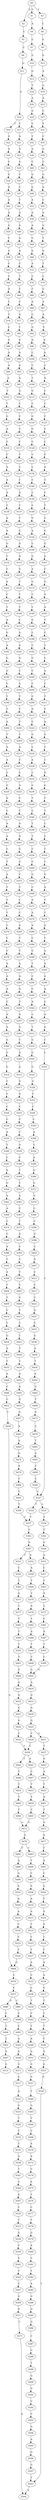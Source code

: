 strict digraph  {
	S0 -> S1 [ label = C ];
	S0 -> S2 [ label = A ];
	S0 -> S3 [ label = T ];
	S1 -> S4 [ label = A ];
	S2 -> S5 [ label = C ];
	S3 -> S6 [ label = C ];
	S4 -> S7 [ label = C ];
	S5 -> S8 [ label = C ];
	S6 -> S9 [ label = A ];
	S7 -> S10 [ label = G ];
	S8 -> S11 [ label = G ];
	S9 -> S12 [ label = G ];
	S10 -> S13 [ label = G ];
	S11 -> S14 [ label = A ];
	S12 -> S15 [ label = A ];
	S13 -> S16 [ label = T ];
	S14 -> S17 [ label = T ];
	S14 -> S18 [ label = C ];
	S15 -> S19 [ label = G ];
	S16 -> S20 [ label = A ];
	S17 -> S21 [ label = A ];
	S18 -> S22 [ label = G ];
	S19 -> S23 [ label = A ];
	S20 -> S24 [ label = G ];
	S21 -> S25 [ label = A ];
	S22 -> S26 [ label = A ];
	S23 -> S27 [ label = C ];
	S24 -> S28 [ label = C ];
	S25 -> S29 [ label = A ];
	S26 -> S30 [ label = C ];
	S27 -> S31 [ label = C ];
	S28 -> S32 [ label = T ];
	S29 -> S33 [ label = C ];
	S30 -> S34 [ label = G ];
	S31 -> S35 [ label = C ];
	S32 -> S36 [ label = A ];
	S33 -> S37 [ label = C ];
	S34 -> S38 [ label = A ];
	S35 -> S39 [ label = G ];
	S36 -> S40 [ label = C ];
	S37 -> S41 [ label = T ];
	S38 -> S42 [ label = A ];
	S39 -> S43 [ label = C ];
	S40 -> S44 [ label = G ];
	S41 -> S45 [ label = G ];
	S42 -> S46 [ label = A ];
	S43 -> S47 [ label = G ];
	S44 -> S48 [ label = G ];
	S45 -> S49 [ label = A ];
	S46 -> S50 [ label = G ];
	S47 -> S51 [ label = G ];
	S48 -> S52 [ label = A ];
	S49 -> S53 [ label = A ];
	S50 -> S54 [ label = C ];
	S51 -> S55 [ label = C ];
	S52 -> S56 [ label = A ];
	S53 -> S57 [ label = A ];
	S54 -> S58 [ label = C ];
	S55 -> S59 [ label = A ];
	S56 -> S60 [ label = A ];
	S57 -> S61 [ label = C ];
	S58 -> S62 [ label = C ];
	S59 -> S63 [ label = G ];
	S60 -> S64 [ label = C ];
	S61 -> S65 [ label = T ];
	S62 -> S66 [ label = C ];
	S63 -> S67 [ label = T ];
	S64 -> S68 [ label = G ];
	S65 -> S69 [ label = T ];
	S66 -> S70 [ label = A ];
	S67 -> S71 [ label = G ];
	S68 -> S72 [ label = A ];
	S69 -> S73 [ label = C ];
	S70 -> S74 [ label = T ];
	S71 -> S75 [ label = T ];
	S72 -> S76 [ label = C ];
	S73 -> S77 [ label = G ];
	S74 -> S78 [ label = T ];
	S75 -> S79 [ label = C ];
	S76 -> S80 [ label = C ];
	S77 -> S81 [ label = T ];
	S78 -> S82 [ label = C ];
	S79 -> S83 [ label = G ];
	S80 -> S84 [ label = A ];
	S81 -> S85 [ label = A ];
	S82 -> S86 [ label = G ];
	S83 -> S87 [ label = A ];
	S84 -> S88 [ label = C ];
	S85 -> S89 [ label = A ];
	S86 -> S90 [ label = A ];
	S87 -> S91 [ label = A ];
	S88 -> S92 [ label = G ];
	S89 -> S93 [ label = A ];
	S90 -> S94 [ label = A ];
	S91 -> S95 [ label = C ];
	S92 -> S96 [ label = A ];
	S93 -> S97 [ label = A ];
	S94 -> S98 [ label = A ];
	S95 -> S99 [ label = A ];
	S96 -> S100 [ label = C ];
	S97 -> S101 [ label = G ];
	S98 -> S102 [ label = T ];
	S99 -> S103 [ label = A ];
	S100 -> S104 [ label = C ];
	S101 -> S105 [ label = C ];
	S102 -> S106 [ label = T ];
	S103 -> S107 [ label = C ];
	S104 -> S108 [ label = T ];
	S105 -> S109 [ label = C ];
	S106 -> S110 [ label = G ];
	S107 -> S111 [ label = A ];
	S108 -> S112 [ label = G ];
	S109 -> S113 [ label = T ];
	S110 -> S114 [ label = A ];
	S111 -> S115 [ label = C ];
	S112 -> S116 [ label = C ];
	S113 -> S117 [ label = C ];
	S114 -> S118 [ label = C ];
	S115 -> S119 [ label = C ];
	S116 -> S120 [ label = G ];
	S117 -> S121 [ label = T ];
	S118 -> S122 [ label = C ];
	S119 -> S123 [ label = C ];
	S120 -> S124 [ label = G ];
	S121 -> S125 [ label = C ];
	S122 -> S126 [ label = A ];
	S123 -> S127 [ label = C ];
	S124 -> S128 [ label = C ];
	S125 -> S129 [ label = C ];
	S126 -> S130 [ label = A ];
	S127 -> S131 [ label = C ];
	S128 -> S132 [ label = C ];
	S129 -> S133 [ label = A ];
	S130 -> S134 [ label = A ];
	S131 -> S135 [ label = G ];
	S132 -> S136 [ label = C ];
	S133 -> S137 [ label = T ];
	S134 -> S138 [ label = T ];
	S135 -> S139 [ label = A ];
	S136 -> S140 [ label = C ];
	S137 -> S141 [ label = T ];
	S138 -> S142 [ label = A ];
	S139 -> S143 [ label = T ];
	S140 -> S144 [ label = C ];
	S141 -> S145 [ label = G ];
	S142 -> S146 [ label = A ];
	S143 -> S147 [ label = C ];
	S144 -> S148 [ label = C ];
	S145 -> S149 [ label = A ];
	S146 -> S150 [ label = G ];
	S147 -> S151 [ label = T ];
	S148 -> S152 [ label = G ];
	S149 -> S153 [ label = A ];
	S150 -> S154 [ label = C ];
	S151 -> S155 [ label = C ];
	S152 -> S156 [ label = A ];
	S153 -> S157 [ label = G ];
	S154 -> S158 [ label = C ];
	S155 -> S159 [ label = C ];
	S156 -> S160 [ label = C ];
	S157 -> S161 [ label = T ];
	S158 -> S162 [ label = A ];
	S159 -> S163 [ label = G ];
	S160 -> S164 [ label = G ];
	S161 -> S165 [ label = T ];
	S162 -> S166 [ label = C ];
	S163 -> S167 [ label = A ];
	S164 -> S168 [ label = A ];
	S165 -> S169 [ label = T ];
	S166 -> S170 [ label = T ];
	S167 -> S171 [ label = C ];
	S168 -> S172 [ label = G ];
	S169 -> S173 [ label = C ];
	S170 -> S174 [ label = A ];
	S171 -> S175 [ label = G ];
	S172 -> S176 [ label = C ];
	S173 -> S177 [ label = A ];
	S174 -> S178 [ label = G ];
	S175 -> S179 [ label = A ];
	S176 -> S180 [ label = C ];
	S177 -> S181 [ label = A ];
	S178 -> S182 [ label = A ];
	S179 -> S183 [ label = A ];
	S180 -> S184 [ label = G ];
	S181 -> S185 [ label = G ];
	S182 -> S186 [ label = G ];
	S183 -> S187 [ label = T ];
	S184 -> S188 [ label = C ];
	S185 -> S189 [ label = T ];
	S186 -> S190 [ label = G ];
	S187 -> S191 [ label = T ];
	S188 -> S192 [ label = C ];
	S189 -> S193 [ label = G ];
	S190 -> S194 [ label = C ];
	S191 -> S195 [ label = T ];
	S192 -> S196 [ label = G ];
	S193 -> S197 [ label = T ];
	S194 -> S198 [ label = T ];
	S195 -> S199 [ label = C ];
	S196 -> S200 [ label = C ];
	S197 -> S201 [ label = C ];
	S198 -> S202 [ label = T ];
	S199 -> S203 [ label = G ];
	S200 -> S204 [ label = C ];
	S201 -> S205 [ label = T ];
	S202 -> S206 [ label = A ];
	S203 -> S207 [ label = C ];
	S204 -> S208 [ label = G ];
	S205 -> S209 [ label = C ];
	S206 -> S210 [ label = T ];
	S207 -> S211 [ label = T ];
	S208 -> S212 [ label = A ];
	S209 -> S213 [ label = A ];
	S210 -> S214 [ label = A ];
	S211 -> S215 [ label = C ];
	S212 -> S216 [ label = C ];
	S213 -> S217 [ label = C ];
	S214 -> S218 [ label = A ];
	S215 -> S219 [ label = A ];
	S216 -> S220 [ label = G ];
	S217 -> S221 [ label = C ];
	S218 -> S222 [ label = C ];
	S219 -> S223 [ label = G ];
	S220 -> S224 [ label = C ];
	S221 -> S225 [ label = A ];
	S222 -> S226 [ label = G ];
	S223 -> S227 [ label = T ];
	S224 -> S228 [ label = A ];
	S225 -> S229 [ label = C ];
	S226 -> S230 [ label = A ];
	S227 -> S231 [ label = C ];
	S228 -> S232 [ label = C ];
	S229 -> S233 [ label = T ];
	S230 -> S234 [ label = C ];
	S231 -> S235 [ label = G ];
	S232 -> S236 [ label = C ];
	S233 -> S237 [ label = A ];
	S234 -> S238 [ label = A ];
	S235 -> S239 [ label = G ];
	S236 -> S240 [ label = T ];
	S237 -> S241 [ label = A ];
	S238 -> S242 [ label = A ];
	S239 -> S243 [ label = T ];
	S240 -> S244 [ label = C ];
	S241 -> S245 [ label = G ];
	S242 -> S246 [ label = C ];
	S243 -> S247 [ label = T ];
	S244 -> S248 [ label = T ];
	S245 -> S249 [ label = G ];
	S246 -> S250 [ label = T ];
	S247 -> S251 [ label = C ];
	S248 -> S252 [ label = T ];
	S249 -> S253 [ label = C ];
	S250 -> S254 [ label = A ];
	S251 -> S255 [ label = C ];
	S252 -> S256 [ label = C ];
	S253 -> S257 [ label = T ];
	S254 -> S258 [ label = T ];
	S255 -> S259 [ label = T ];
	S256 -> S260 [ label = C ];
	S257 -> S261 [ label = C ];
	S258 -> S262 [ label = T ];
	S259 -> S263 [ label = C ];
	S260 -> S264 [ label = G ];
	S261 -> S265 [ label = C ];
	S262 -> S266 [ label = T ];
	S263 -> S267 [ label = G ];
	S264 -> S268 [ label = C ];
	S265 -> S269 [ label = A ];
	S266 -> S270 [ label = C ];
	S267 -> S271 [ label = A ];
	S268 -> S272 [ label = A ];
	S269 -> S273 [ label = T ];
	S270 -> S274 [ label = C ];
	S271 -> S275 [ label = C ];
	S272 -> S276 [ label = A ];
	S273 -> S277 [ label = T ];
	S274 -> S278 [ label = C ];
	S275 -> S279 [ label = T ];
	S276 -> S280 [ label = A ];
	S277 -> S281 [ label = A ];
	S278 -> S282 [ label = A ];
	S279 -> S283 [ label = G ];
	S280 -> S284 [ label = C ];
	S281 -> S285 [ label = A ];
	S282 -> S286 [ label = A ];
	S283 -> S287 [ label = T ];
	S284 -> S288 [ label = G ];
	S285 -> S289 [ label = G ];
	S286 -> S290 [ label = A ];
	S287 -> S291 [ label = G ];
	S288 -> S292 [ label = T ];
	S289 -> S293 [ label = T ];
	S290 -> S294 [ label = C ];
	S291 -> S295 [ label = A ];
	S292 -> S296 [ label = C ];
	S293 -> S297 [ label = A ];
	S294 -> S298 [ label = A ];
	S295 -> S299 [ label = A ];
	S296 -> S300 [ label = C ];
	S297 -> S301 [ label = G ];
	S298 -> S302 [ label = A ];
	S299 -> S303 [ label = A ];
	S300 -> S304 [ label = A ];
	S301 -> S305 [ label = T ];
	S302 -> S306 [ label = G ];
	S303 -> S307 [ label = G ];
	S304 -> S308 [ label = C ];
	S305 -> S309 [ label = A ];
	S306 -> S310 [ label = C ];
	S307 -> S311 [ label = A ];
	S308 -> S312 [ label = T ];
	S309 -> S313 [ label = A ];
	S310 -> S314 [ label = G ];
	S311 -> S315 [ label = G ];
	S312 -> S316 [ label = G ];
	S313 -> S317 [ label = G ];
	S314 -> S318 [ label = C ];
	S315 -> S319 [ label = C ];
	S316 -> S320 [ label = G ];
	S317 -> S321 [ label = A ];
	S318 -> S322 [ label = C ];
	S319 -> S323 [ label = C ];
	S320 -> S324 [ label = G ];
	S321 -> S325 [ label = C ];
	S322 -> S326 [ label = C ];
	S323 -> S327 [ label = C ];
	S324 -> S328 [ label = G ];
	S325 -> S329 [ label = C ];
	S326 -> S330 [ label = C ];
	S327 -> S331 [ label = G ];
	S327 -> S332 [ label = T ];
	S328 -> S333 [ label = T ];
	S329 -> S334 [ label = C ];
	S330 -> S335 [ label = A ];
	S331 -> S336 [ label = C ];
	S332 -> S337 [ label = C ];
	S333 -> S338 [ label = C ];
	S334 -> S339 [ label = A ];
	S335 -> S340 [ label = T ];
	S336 -> S341 [ label = C ];
	S337 -> S342 [ label = C ];
	S338 -> S343 [ label = C ];
	S339 -> S344 [ label = C ];
	S340 -> S345 [ label = C ];
	S341 -> S346 [ label = G ];
	S342 -> S347 [ label = A ];
	S343 -> S348 [ label = A ];
	S344 -> S349 [ label = T ];
	S345 -> S350 [ label = A ];
	S346 -> S351 [ label = A ];
	S347 -> S352 [ label = A ];
	S347 -> S353 [ label = T ];
	S348 -> S354 [ label = C ];
	S349 -> S355 [ label = T ];
	S350 -> S356 [ label = G ];
	S351 -> S357 [ label = C ];
	S352 -> S358 [ label = A ];
	S353 -> S359 [ label = C ];
	S354 -> S360 [ label = A ];
	S355 -> S361 [ label = A ];
	S356 -> S362 [ label = A ];
	S357 -> S363 [ label = C ];
	S358 -> S364 [ label = T ];
	S359 -> S365 [ label = T ];
	S360 -> S366 [ label = G ];
	S361 -> S367 [ label = C ];
	S362 -> S368 [ label = A ];
	S363 -> S369 [ label = A ];
	S364 -> S370 [ label = T ];
	S365 -> S371 [ label = A ];
	S366 -> S372 [ label = G ];
	S367 -> S373 [ label = T ];
	S368 -> S374 [ label = C ];
	S369 -> S375 [ label = T ];
	S370 -> S376 [ label = A ];
	S371 -> S377 [ label = T ];
	S372 -> S378 [ label = G ];
	S373 -> S379 [ label = A ];
	S374 -> S380 [ label = C ];
	S375 -> S381 [ label = C ];
	S376 -> S382 [ label = T ];
	S377 -> S383 [ label = T ];
	S378 -> S384 [ label = C ];
	S379 -> S385 [ label = C ];
	S380 -> S386 [ label = A ];
	S381 -> S387 [ label = A ];
	S382 -> S388 [ label = A ];
	S383 -> S389 [ label = T ];
	S384 -> S390 [ label = C ];
	S385 -> S391 [ label = C ];
	S386 -> S392 [ label = T ];
	S387 -> S393 [ label = T ];
	S388 -> S394 [ label = T ];
	S389 -> S395 [ label = T ];
	S390 -> S396 [ label = G ];
	S391 -> S397 [ label = T ];
	S392 -> S398 [ label = A ];
	S393 -> S399 [ label = C ];
	S394 -> S400 [ label = C ];
	S395 -> S401 [ label = T ];
	S396 -> S402 [ label = C ];
	S397 -> S403 [ label = C ];
	S398 -> S404 [ label = C ];
	S399 -> S405 [ label = G ];
	S400 -> S405 [ label = G ];
	S401 -> S406 [ label = G ];
	S402 -> S407 [ label = A ];
	S403 -> S408 [ label = G ];
	S404 -> S409 [ label = T ];
	S405 -> S410 [ label = A ];
	S406 -> S411 [ label = A ];
	S407 -> S412 [ label = C ];
	S408 -> S413 [ label = T ];
	S409 -> S414 [ label = C ];
	S410 -> S415 [ label = G ];
	S411 -> S416 [ label = A ];
	S412 -> S417 [ label = C ];
	S413 -> S418 [ label = T ];
	S414 -> S419 [ label = C ];
	S415 -> S420 [ label = G ];
	S416 -> S421 [ label = G ];
	S417 -> S422 [ label = C ];
	S418 -> S423 [ label = T ];
	S419 -> S424 [ label = G ];
	S420 -> S425 [ label = G ];
	S421 -> S426 [ label = G ];
	S422 -> S427 [ label = G ];
	S423 -> S428 [ label = T ];
	S424 -> S429 [ label = A ];
	S425 -> S430 [ label = C ];
	S425 -> S431 [ label = A ];
	S426 -> S432 [ label = C ];
	S427 -> S433 [ label = C ];
	S428 -> S434 [ label = T ];
	S429 -> S435 [ label = T ];
	S430 -> S436 [ label = T ];
	S431 -> S437 [ label = T ];
	S432 -> S436 [ label = T ];
	S433 -> S438 [ label = A ];
	S434 -> S439 [ label = A ];
	S435 -> S440 [ label = A ];
	S436 -> S441 [ label = A ];
	S436 -> S442 [ label = T ];
	S437 -> S443 [ label = G ];
	S438 -> S444 [ label = A ];
	S439 -> S445 [ label = A ];
	S440 -> S446 [ label = C ];
	S441 -> S447 [ label = C ];
	S442 -> S448 [ label = T ];
	S443 -> S449 [ label = A ];
	S444 -> S450 [ label = T ];
	S445 -> S451 [ label = G ];
	S446 -> S452 [ label = C ];
	S447 -> S453 [ label = T ];
	S448 -> S454 [ label = T ];
	S449 -> S455 [ label = T ];
	S450 -> S456 [ label = A ];
	S451 -> S457 [ label = A ];
	S452 -> S458 [ label = T ];
	S453 -> S459 [ label = T ];
	S454 -> S460 [ label = T ];
	S455 -> S461 [ label = A ];
	S456 -> S462 [ label = G ];
	S457 -> S463 [ label = A ];
	S458 -> S464 [ label = G ];
	S459 -> S465 [ label = C ];
	S460 -> S466 [ label = C ];
	S461 -> S467 [ label = T ];
	S462 -> S468 [ label = T ];
	S463 -> S469 [ label = A ];
	S464 -> S470 [ label = C ];
	S465 -> S471 [ label = G ];
	S466 -> S471 [ label = G ];
	S467 -> S472 [ label = G ];
	S468 -> S473 [ label = A ];
	S469 -> S474 [ label = G ];
	S470 -> S475 [ label = C ];
	S471 -> S476 [ label = A ];
	S472 -> S477 [ label = A ];
	S473 -> S478 [ label = C ];
	S474 -> S479 [ label = A ];
	S475 -> S480 [ label = G ];
	S475 -> S481 [ label = C ];
	S476 -> S482 [ label = C ];
	S476 -> S483 [ label = C ];
	S477 -> S484 [ label = T ];
	S478 -> S485 [ label = T ];
	S479 -> S486 [ label = C ];
	S480 -> S487 [ label = C ];
	S481 -> S488 [ label = C ];
	S482 -> S489 [ label = A ];
	S483 -> S490 [ label = T ];
	S484 -> S491 [ label = A ];
	S485 -> S492 [ label = G ];
	S486 -> S493 [ label = C ];
	S487 -> S494 [ label = T ];
	S488 -> S495 [ label = C ];
	S489 -> S496 [ label = G ];
	S490 -> S497 [ label = C ];
	S491 -> S498 [ label = C ];
	S492 -> S499 [ label = C ];
	S493 -> S500 [ label = T ];
	S494 -> S501 [ label = T ];
	S495 -> S502 [ label = A ];
	S496 -> S503 [ label = A ];
	S497 -> S504 [ label = A ];
	S498 -> S505 [ label = G ];
	S499 -> S506 [ label = C ];
	S500 -> S337 [ label = C ];
	S501 -> S507 [ label = A ];
	S502 -> S508 [ label = A ];
	S503 -> S509 [ label = A ];
	S504 -> S510 [ label = A ];
	S505 -> S511 [ label = T ];
	S506 -> S327 [ label = C ];
	S507 -> S512 [ label = G ];
	S508 -> S513 [ label = G ];
	S509 -> S514 [ label = A ];
	S510 -> S515 [ label = A ];
	S511 -> S516 [ label = A ];
	S513 -> S517 [ label = C ];
	S514 -> S518 [ label = C ];
	S515 -> S519 [ label = T ];
	S516 -> S520 [ label = A ];
	S517 -> S521 [ label = A ];
	S518 -> S522 [ label = C ];
	S519 -> S523 [ label = C ];
	S520 -> S524 [ label = T ];
	S521 -> S525 [ label = G ];
	S522 -> S526 [ label = T ];
	S523 -> S527 [ label = T ];
	S524 -> S528 [ label = T ];
	S525 -> S529 [ label = T ];
	S526 -> S464 [ label = G ];
	S527 -> S530 [ label = A ];
	S528 -> S531 [ label = A ];
	S529 -> S532 [ label = T ];
	S530 -> S533 [ label = C ];
	S531 -> S534 [ label = A ];
	S532 -> S535 [ label = T ];
	S533 -> S536 [ label = C ];
	S534 -> S537 [ label = G ];
	S535 -> S538 [ label = G ];
	S536 -> S539 [ label = T ];
	S537 -> S540 [ label = T ];
	S538 -> S541 [ label = T ];
	S539 -> S542 [ label = C ];
	S540 -> S543 [ label = C ];
	S541 -> S544 [ label = C ];
	S542 -> S545 [ label = T ];
	S543 -> S546 [ label = T ];
	S544 -> S547 [ label = A ];
	S545 -> S548 [ label = A ];
	S546 -> S549 [ label = T ];
	S547 -> S550 [ label = C ];
	S548 -> S551 [ label = G ];
	S549 -> S552 [ label = A ];
	S550 -> S553 [ label = T ];
	S551 -> S554 [ label = G ];
	S552 -> S555 [ label = G ];
	S553 -> S556 [ label = G ];
	S554 -> S557 [ label = G ];
	S555 -> S558 [ label = G ];
	S556 -> S559 [ label = C ];
	S557 -> S560 [ label = T ];
	S558 -> S561 [ label = T ];
	S559 -> S562 [ label = A ];
	S560 -> S563 [ label = G ];
	S561 -> S564 [ label = A ];
	S562 -> S565 [ label = T ];
	S563 -> S566 [ label = T ];
	S565 -> S567 [ label = C ];
	S566 -> S568 [ label = C ];
	S567 -> S569 [ label = G ];
	S568 -> S570 [ label = A ];
	S569 -> S571 [ label = G ];
	S570 -> S572 [ label = A ];
	S571 -> S573 [ label = T ];
	S572 -> S574 [ label = C ];
	S573 -> S564 [ label = A ];
	S574 -> S575 [ label = A ];
	S575 -> S576 [ label = T ];
	S576 -> S577 [ label = C ];
	S577 -> S578 [ label = T ];
	S578 -> S579 [ label = G ];
	S579 -> S580 [ label = A ];
	S580 -> S581 [ label = C ];
	S581 -> S582 [ label = T ];
	S582 -> S583 [ label = A ];
	S583 -> S584 [ label = G ];
	S584 -> S585 [ label = G ];
	S585 -> S586 [ label = G ];
	S586 -> S587 [ label = C ];
	S587 -> S588 [ label = C ];
	S588 -> S589 [ label = T ];
	S589 -> S590 [ label = G ];
	S590 -> S591 [ label = G ];
	S591 -> S592 [ label = C ];
	S592 -> S593 [ label = C ];
	S593 -> S594 [ label = G ];
	S594 -> S595 [ label = A ];
	S595 -> S596 [ label = G ];
	S596 -> S597 [ label = G ];
	S597 -> S561 [ label = T ];
}
